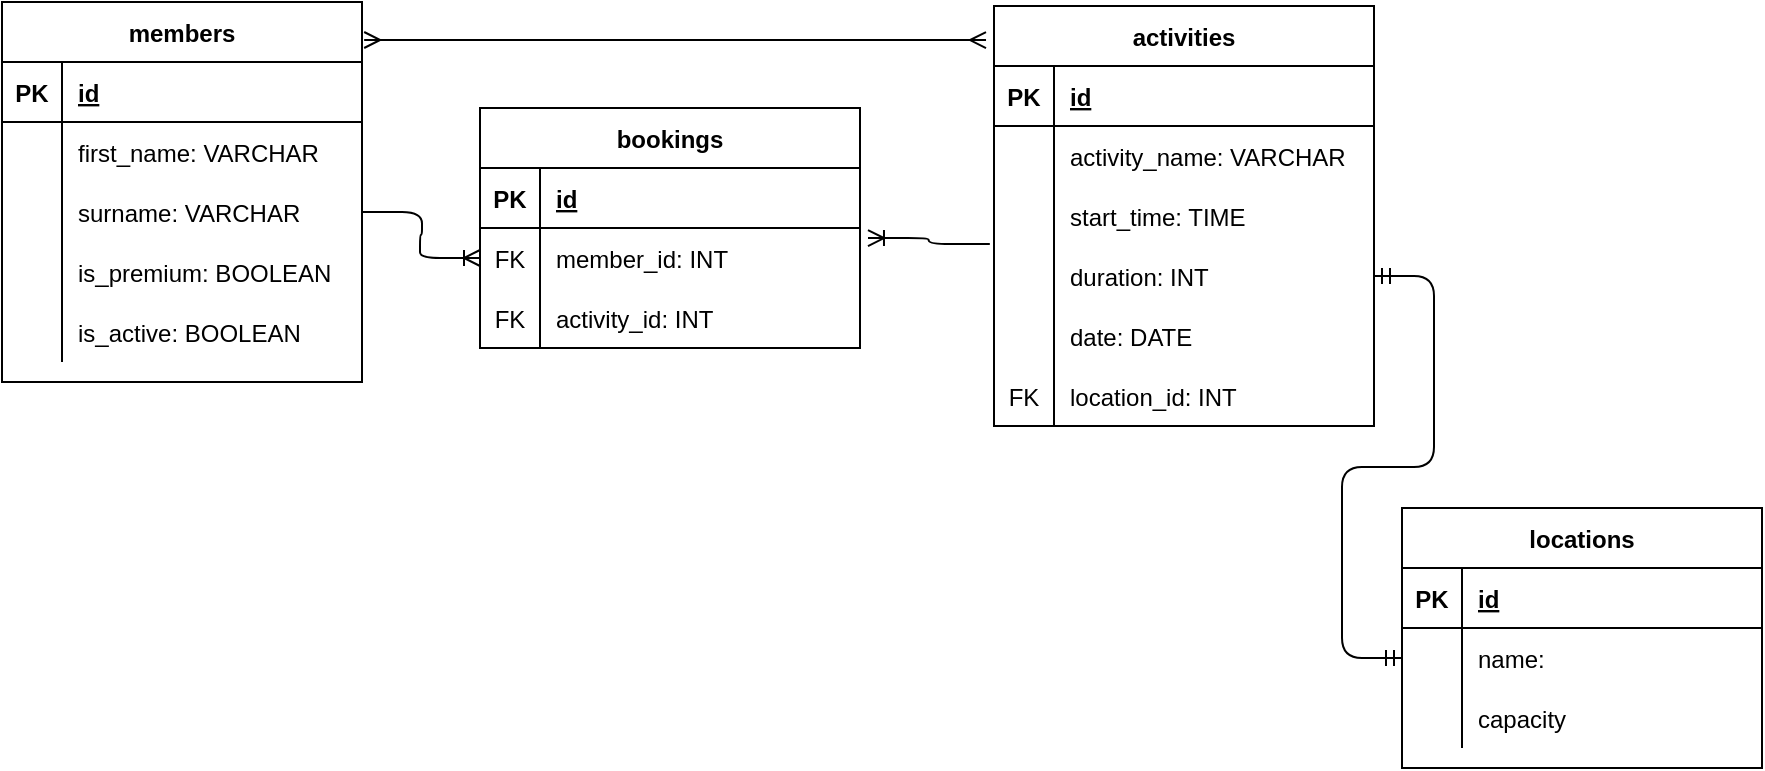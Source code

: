 <mxfile version="14.6.6" type="device"><diagram id="2V3zeeOjnx6IWCncsmV4" name="Page-1"><mxGraphModel dx="1470" dy="1186" grid="1" gridSize="10" guides="1" tooltips="1" connect="1" arrows="1" fold="1" page="1" pageScale="1" pageWidth="827" pageHeight="1169" math="0" shadow="0"><root><mxCell id="0"/><mxCell id="1" parent="0"/><mxCell id="Ne_jlMRLLzPUKye5-PO1-1" value="members" style="shape=table;startSize=30;container=1;collapsible=1;childLayout=tableLayout;fixedRows=1;rowLines=0;fontStyle=1;align=center;resizeLast=1;" parent="1" vertex="1"><mxGeometry x="130" y="240" width="180" height="190" as="geometry"/></mxCell><mxCell id="Ne_jlMRLLzPUKye5-PO1-2" value="" style="shape=partialRectangle;collapsible=0;dropTarget=0;pointerEvents=0;fillColor=none;top=0;left=0;bottom=1;right=0;points=[[0,0.5],[1,0.5]];portConstraint=eastwest;" parent="Ne_jlMRLLzPUKye5-PO1-1" vertex="1"><mxGeometry y="30" width="180" height="30" as="geometry"/></mxCell><mxCell id="Ne_jlMRLLzPUKye5-PO1-3" value="PK" style="shape=partialRectangle;connectable=0;fillColor=none;top=0;left=0;bottom=0;right=0;fontStyle=1;overflow=hidden;" parent="Ne_jlMRLLzPUKye5-PO1-2" vertex="1"><mxGeometry width="30" height="30" as="geometry"/></mxCell><mxCell id="Ne_jlMRLLzPUKye5-PO1-4" value="id" style="shape=partialRectangle;connectable=0;fillColor=none;top=0;left=0;bottom=0;right=0;align=left;spacingLeft=6;fontStyle=5;overflow=hidden;" parent="Ne_jlMRLLzPUKye5-PO1-2" vertex="1"><mxGeometry x="30" width="150" height="30" as="geometry"/></mxCell><mxCell id="Ne_jlMRLLzPUKye5-PO1-5" value="" style="shape=partialRectangle;collapsible=0;dropTarget=0;pointerEvents=0;fillColor=none;top=0;left=0;bottom=0;right=0;points=[[0,0.5],[1,0.5]];portConstraint=eastwest;" parent="Ne_jlMRLLzPUKye5-PO1-1" vertex="1"><mxGeometry y="60" width="180" height="30" as="geometry"/></mxCell><mxCell id="Ne_jlMRLLzPUKye5-PO1-6" value="" style="shape=partialRectangle;connectable=0;fillColor=none;top=0;left=0;bottom=0;right=0;editable=1;overflow=hidden;" parent="Ne_jlMRLLzPUKye5-PO1-5" vertex="1"><mxGeometry width="30" height="30" as="geometry"/></mxCell><mxCell id="Ne_jlMRLLzPUKye5-PO1-7" value="first_name: VARCHAR" style="shape=partialRectangle;connectable=0;fillColor=none;top=0;left=0;bottom=0;right=0;align=left;spacingLeft=6;overflow=hidden;" parent="Ne_jlMRLLzPUKye5-PO1-5" vertex="1"><mxGeometry x="30" width="150" height="30" as="geometry"/></mxCell><mxCell id="Ne_jlMRLLzPUKye5-PO1-8" value="" style="shape=partialRectangle;collapsible=0;dropTarget=0;pointerEvents=0;fillColor=none;top=0;left=0;bottom=0;right=0;points=[[0,0.5],[1,0.5]];portConstraint=eastwest;" parent="Ne_jlMRLLzPUKye5-PO1-1" vertex="1"><mxGeometry y="90" width="180" height="30" as="geometry"/></mxCell><mxCell id="Ne_jlMRLLzPUKye5-PO1-9" value="" style="shape=partialRectangle;connectable=0;fillColor=none;top=0;left=0;bottom=0;right=0;editable=1;overflow=hidden;" parent="Ne_jlMRLLzPUKye5-PO1-8" vertex="1"><mxGeometry width="30" height="30" as="geometry"/></mxCell><mxCell id="Ne_jlMRLLzPUKye5-PO1-10" value="surname: VARCHAR" style="shape=partialRectangle;connectable=0;fillColor=none;top=0;left=0;bottom=0;right=0;align=left;spacingLeft=6;overflow=hidden;" parent="Ne_jlMRLLzPUKye5-PO1-8" vertex="1"><mxGeometry x="30" width="150" height="30" as="geometry"/></mxCell><mxCell id="Ne_jlMRLLzPUKye5-PO1-11" value="" style="shape=partialRectangle;collapsible=0;dropTarget=0;pointerEvents=0;fillColor=none;top=0;left=0;bottom=0;right=0;points=[[0,0.5],[1,0.5]];portConstraint=eastwest;" parent="Ne_jlMRLLzPUKye5-PO1-1" vertex="1"><mxGeometry y="120" width="180" height="30" as="geometry"/></mxCell><mxCell id="Ne_jlMRLLzPUKye5-PO1-12" value="" style="shape=partialRectangle;connectable=0;fillColor=none;top=0;left=0;bottom=0;right=0;editable=1;overflow=hidden;" parent="Ne_jlMRLLzPUKye5-PO1-11" vertex="1"><mxGeometry width="30" height="30" as="geometry"/></mxCell><mxCell id="Ne_jlMRLLzPUKye5-PO1-13" value="is_premium: BOOLEAN" style="shape=partialRectangle;connectable=0;fillColor=none;top=0;left=0;bottom=0;right=0;align=left;spacingLeft=6;overflow=hidden;" parent="Ne_jlMRLLzPUKye5-PO1-11" vertex="1"><mxGeometry x="30" width="150" height="30" as="geometry"/></mxCell><mxCell id="hqCJGmJU0dH_TtvGpLvT-1" value="" style="shape=partialRectangle;collapsible=0;dropTarget=0;pointerEvents=0;fillColor=none;top=0;left=0;bottom=0;right=0;points=[[0,0.5],[1,0.5]];portConstraint=eastwest;" parent="Ne_jlMRLLzPUKye5-PO1-1" vertex="1"><mxGeometry y="150" width="180" height="30" as="geometry"/></mxCell><mxCell id="hqCJGmJU0dH_TtvGpLvT-2" value="" style="shape=partialRectangle;connectable=0;fillColor=none;top=0;left=0;bottom=0;right=0;editable=1;overflow=hidden;" parent="hqCJGmJU0dH_TtvGpLvT-1" vertex="1"><mxGeometry width="30" height="30" as="geometry"/></mxCell><mxCell id="hqCJGmJU0dH_TtvGpLvT-3" value="is_active: BOOLEAN" style="shape=partialRectangle;connectable=0;fillColor=none;top=0;left=0;bottom=0;right=0;align=left;spacingLeft=6;overflow=hidden;" parent="hqCJGmJU0dH_TtvGpLvT-1" vertex="1"><mxGeometry x="30" width="150" height="30" as="geometry"/></mxCell><mxCell id="Ne_jlMRLLzPUKye5-PO1-14" value="activities" style="shape=table;startSize=30;container=1;collapsible=1;childLayout=tableLayout;fixedRows=1;rowLines=0;fontStyle=1;align=center;resizeLast=1;" parent="1" vertex="1"><mxGeometry x="626" y="242" width="190" height="210" as="geometry"/></mxCell><mxCell id="Ne_jlMRLLzPUKye5-PO1-15" value="" style="shape=partialRectangle;collapsible=0;dropTarget=0;pointerEvents=0;fillColor=none;top=0;left=0;bottom=1;right=0;points=[[0,0.5],[1,0.5]];portConstraint=eastwest;" parent="Ne_jlMRLLzPUKye5-PO1-14" vertex="1"><mxGeometry y="30" width="190" height="30" as="geometry"/></mxCell><mxCell id="Ne_jlMRLLzPUKye5-PO1-16" value="PK" style="shape=partialRectangle;connectable=0;fillColor=none;top=0;left=0;bottom=0;right=0;fontStyle=1;overflow=hidden;" parent="Ne_jlMRLLzPUKye5-PO1-15" vertex="1"><mxGeometry width="30" height="30" as="geometry"/></mxCell><mxCell id="Ne_jlMRLLzPUKye5-PO1-17" value="id" style="shape=partialRectangle;connectable=0;fillColor=none;top=0;left=0;bottom=0;right=0;align=left;spacingLeft=6;fontStyle=5;overflow=hidden;" parent="Ne_jlMRLLzPUKye5-PO1-15" vertex="1"><mxGeometry x="30" width="160" height="30" as="geometry"/></mxCell><mxCell id="Ne_jlMRLLzPUKye5-PO1-24" value="" style="shape=partialRectangle;collapsible=0;dropTarget=0;pointerEvents=0;fillColor=none;top=0;left=0;bottom=0;right=0;points=[[0,0.5],[1,0.5]];portConstraint=eastwest;" parent="Ne_jlMRLLzPUKye5-PO1-14" vertex="1"><mxGeometry y="60" width="190" height="30" as="geometry"/></mxCell><mxCell id="Ne_jlMRLLzPUKye5-PO1-25" value="" style="shape=partialRectangle;connectable=0;fillColor=none;top=0;left=0;bottom=0;right=0;editable=1;overflow=hidden;" parent="Ne_jlMRLLzPUKye5-PO1-24" vertex="1"><mxGeometry width="30" height="30" as="geometry"/></mxCell><mxCell id="Ne_jlMRLLzPUKye5-PO1-26" value="activity_name: VARCHAR" style="shape=partialRectangle;connectable=0;fillColor=none;top=0;left=0;bottom=0;right=0;align=left;spacingLeft=6;overflow=hidden;" parent="Ne_jlMRLLzPUKye5-PO1-24" vertex="1"><mxGeometry x="30" width="160" height="30" as="geometry"/></mxCell><mxCell id="Ne_jlMRLLzPUKye5-PO1-18" value="" style="shape=partialRectangle;collapsible=0;dropTarget=0;pointerEvents=0;fillColor=none;top=0;left=0;bottom=0;right=0;points=[[0,0.5],[1,0.5]];portConstraint=eastwest;" parent="Ne_jlMRLLzPUKye5-PO1-14" vertex="1"><mxGeometry y="90" width="190" height="30" as="geometry"/></mxCell><mxCell id="Ne_jlMRLLzPUKye5-PO1-19" value="" style="shape=partialRectangle;connectable=0;fillColor=none;top=0;left=0;bottom=0;right=0;editable=1;overflow=hidden;" parent="Ne_jlMRLLzPUKye5-PO1-18" vertex="1"><mxGeometry width="30" height="30" as="geometry"/></mxCell><mxCell id="Ne_jlMRLLzPUKye5-PO1-20" value="start_time: TIME" style="shape=partialRectangle;connectable=0;fillColor=none;top=0;left=0;bottom=0;right=0;align=left;spacingLeft=6;overflow=hidden;" parent="Ne_jlMRLLzPUKye5-PO1-18" vertex="1"><mxGeometry x="30" width="160" height="30" as="geometry"/></mxCell><mxCell id="Ne_jlMRLLzPUKye5-PO1-41" value="" style="shape=partialRectangle;collapsible=0;dropTarget=0;pointerEvents=0;fillColor=none;top=0;left=0;bottom=0;right=0;points=[[0,0.5],[1,0.5]];portConstraint=eastwest;" parent="Ne_jlMRLLzPUKye5-PO1-14" vertex="1"><mxGeometry y="120" width="190" height="30" as="geometry"/></mxCell><mxCell id="Ne_jlMRLLzPUKye5-PO1-42" value="" style="shape=partialRectangle;connectable=0;fillColor=none;top=0;left=0;bottom=0;right=0;editable=1;overflow=hidden;" parent="Ne_jlMRLLzPUKye5-PO1-41" vertex="1"><mxGeometry width="30" height="30" as="geometry"/></mxCell><mxCell id="Ne_jlMRLLzPUKye5-PO1-43" value="duration: INT" style="shape=partialRectangle;connectable=0;fillColor=none;top=0;left=0;bottom=0;right=0;align=left;spacingLeft=6;overflow=hidden;" parent="Ne_jlMRLLzPUKye5-PO1-41" vertex="1"><mxGeometry x="30" width="160" height="30" as="geometry"/></mxCell><mxCell id="Ne_jlMRLLzPUKye5-PO1-21" value="" style="shape=partialRectangle;collapsible=0;dropTarget=0;pointerEvents=0;fillColor=none;top=0;left=0;bottom=0;right=0;points=[[0,0.5],[1,0.5]];portConstraint=eastwest;" parent="Ne_jlMRLLzPUKye5-PO1-14" vertex="1"><mxGeometry y="150" width="190" height="30" as="geometry"/></mxCell><mxCell id="Ne_jlMRLLzPUKye5-PO1-22" value="" style="shape=partialRectangle;connectable=0;fillColor=none;top=0;left=0;bottom=0;right=0;editable=1;overflow=hidden;" parent="Ne_jlMRLLzPUKye5-PO1-21" vertex="1"><mxGeometry width="30" height="30" as="geometry"/></mxCell><mxCell id="Ne_jlMRLLzPUKye5-PO1-23" value="date: DATE" style="shape=partialRectangle;connectable=0;fillColor=none;top=0;left=0;bottom=0;right=0;align=left;spacingLeft=6;overflow=hidden;" parent="Ne_jlMRLLzPUKye5-PO1-21" vertex="1"><mxGeometry x="30" width="160" height="30" as="geometry"/></mxCell><mxCell id="Ne_jlMRLLzPUKye5-PO1-57" value="" style="shape=partialRectangle;collapsible=0;dropTarget=0;pointerEvents=0;fillColor=none;top=0;left=0;bottom=0;right=0;points=[[0,0.5],[1,0.5]];portConstraint=eastwest;" parent="Ne_jlMRLLzPUKye5-PO1-14" vertex="1"><mxGeometry y="180" width="190" height="30" as="geometry"/></mxCell><mxCell id="Ne_jlMRLLzPUKye5-PO1-58" value="FK" style="shape=partialRectangle;connectable=0;fillColor=none;top=0;left=0;bottom=0;right=0;editable=1;overflow=hidden;" parent="Ne_jlMRLLzPUKye5-PO1-57" vertex="1"><mxGeometry width="30" height="30" as="geometry"/></mxCell><mxCell id="Ne_jlMRLLzPUKye5-PO1-59" value="location_id: INT" style="shape=partialRectangle;connectable=0;fillColor=none;top=0;left=0;bottom=0;right=0;align=left;spacingLeft=6;overflow=hidden;" parent="Ne_jlMRLLzPUKye5-PO1-57" vertex="1"><mxGeometry x="30" width="160" height="30" as="geometry"/></mxCell><mxCell id="Ne_jlMRLLzPUKye5-PO1-27" value="bookings" style="shape=table;startSize=30;container=1;collapsible=1;childLayout=tableLayout;fixedRows=1;rowLines=0;fontStyle=1;align=center;resizeLast=1;" parent="1" vertex="1"><mxGeometry x="369" y="293" width="190" height="120" as="geometry"/></mxCell><mxCell id="Ne_jlMRLLzPUKye5-PO1-28" value="" style="shape=partialRectangle;collapsible=0;dropTarget=0;pointerEvents=0;fillColor=none;top=0;left=0;bottom=1;right=0;points=[[0,0.5],[1,0.5]];portConstraint=eastwest;" parent="Ne_jlMRLLzPUKye5-PO1-27" vertex="1"><mxGeometry y="30" width="190" height="30" as="geometry"/></mxCell><mxCell id="Ne_jlMRLLzPUKye5-PO1-29" value="PK" style="shape=partialRectangle;connectable=0;fillColor=none;top=0;left=0;bottom=0;right=0;fontStyle=1;overflow=hidden;" parent="Ne_jlMRLLzPUKye5-PO1-28" vertex="1"><mxGeometry width="30" height="30" as="geometry"/></mxCell><mxCell id="Ne_jlMRLLzPUKye5-PO1-30" value="id" style="shape=partialRectangle;connectable=0;fillColor=none;top=0;left=0;bottom=0;right=0;align=left;spacingLeft=6;fontStyle=5;overflow=hidden;" parent="Ne_jlMRLLzPUKye5-PO1-28" vertex="1"><mxGeometry x="30" width="160" height="30" as="geometry"/></mxCell><mxCell id="Ne_jlMRLLzPUKye5-PO1-31" value="" style="shape=partialRectangle;collapsible=0;dropTarget=0;pointerEvents=0;fillColor=none;top=0;left=0;bottom=0;right=0;points=[[0,0.5],[1,0.5]];portConstraint=eastwest;" parent="Ne_jlMRLLzPUKye5-PO1-27" vertex="1"><mxGeometry y="60" width="190" height="30" as="geometry"/></mxCell><mxCell id="Ne_jlMRLLzPUKye5-PO1-32" value="FK" style="shape=partialRectangle;connectable=0;fillColor=none;top=0;left=0;bottom=0;right=0;editable=1;overflow=hidden;" parent="Ne_jlMRLLzPUKye5-PO1-31" vertex="1"><mxGeometry width="30" height="30" as="geometry"/></mxCell><mxCell id="Ne_jlMRLLzPUKye5-PO1-33" value="member_id: INT" style="shape=partialRectangle;connectable=0;fillColor=none;top=0;left=0;bottom=0;right=0;align=left;spacingLeft=6;overflow=hidden;" parent="Ne_jlMRLLzPUKye5-PO1-31" vertex="1"><mxGeometry x="30" width="160" height="30" as="geometry"/></mxCell><mxCell id="Ne_jlMRLLzPUKye5-PO1-34" value="" style="shape=partialRectangle;collapsible=0;dropTarget=0;pointerEvents=0;fillColor=none;top=0;left=0;bottom=0;right=0;points=[[0,0.5],[1,0.5]];portConstraint=eastwest;" parent="Ne_jlMRLLzPUKye5-PO1-27" vertex="1"><mxGeometry y="90" width="190" height="30" as="geometry"/></mxCell><mxCell id="Ne_jlMRLLzPUKye5-PO1-35" value="FK" style="shape=partialRectangle;connectable=0;fillColor=none;top=0;left=0;bottom=0;right=0;editable=1;overflow=hidden;" parent="Ne_jlMRLLzPUKye5-PO1-34" vertex="1"><mxGeometry width="30" height="30" as="geometry"/></mxCell><mxCell id="Ne_jlMRLLzPUKye5-PO1-36" value="activity_id: INT" style="shape=partialRectangle;connectable=0;fillColor=none;top=0;left=0;bottom=0;right=0;align=left;spacingLeft=6;overflow=hidden;" parent="Ne_jlMRLLzPUKye5-PO1-34" vertex="1"><mxGeometry x="30" width="160" height="30" as="geometry"/></mxCell><mxCell id="Ne_jlMRLLzPUKye5-PO1-44" value="locations" style="shape=table;startSize=30;container=1;collapsible=1;childLayout=tableLayout;fixedRows=1;rowLines=0;fontStyle=1;align=center;resizeLast=1;" parent="1" vertex="1"><mxGeometry x="830" y="493" width="180" height="130" as="geometry"/></mxCell><mxCell id="Ne_jlMRLLzPUKye5-PO1-45" value="" style="shape=partialRectangle;collapsible=0;dropTarget=0;pointerEvents=0;fillColor=none;top=0;left=0;bottom=1;right=0;points=[[0,0.5],[1,0.5]];portConstraint=eastwest;" parent="Ne_jlMRLLzPUKye5-PO1-44" vertex="1"><mxGeometry y="30" width="180" height="30" as="geometry"/></mxCell><mxCell id="Ne_jlMRLLzPUKye5-PO1-46" value="PK" style="shape=partialRectangle;connectable=0;fillColor=none;top=0;left=0;bottom=0;right=0;fontStyle=1;overflow=hidden;" parent="Ne_jlMRLLzPUKye5-PO1-45" vertex="1"><mxGeometry width="30" height="30" as="geometry"/></mxCell><mxCell id="Ne_jlMRLLzPUKye5-PO1-47" value="id" style="shape=partialRectangle;connectable=0;fillColor=none;top=0;left=0;bottom=0;right=0;align=left;spacingLeft=6;fontStyle=5;overflow=hidden;" parent="Ne_jlMRLLzPUKye5-PO1-45" vertex="1"><mxGeometry x="30" width="150" height="30" as="geometry"/></mxCell><mxCell id="Ne_jlMRLLzPUKye5-PO1-48" value="" style="shape=partialRectangle;collapsible=0;dropTarget=0;pointerEvents=0;fillColor=none;top=0;left=0;bottom=0;right=0;points=[[0,0.5],[1,0.5]];portConstraint=eastwest;" parent="Ne_jlMRLLzPUKye5-PO1-44" vertex="1"><mxGeometry y="60" width="180" height="30" as="geometry"/></mxCell><mxCell id="Ne_jlMRLLzPUKye5-PO1-49" value="" style="shape=partialRectangle;connectable=0;fillColor=none;top=0;left=0;bottom=0;right=0;editable=1;overflow=hidden;" parent="Ne_jlMRLLzPUKye5-PO1-48" vertex="1"><mxGeometry width="30" height="30" as="geometry"/></mxCell><mxCell id="Ne_jlMRLLzPUKye5-PO1-50" value="name:" style="shape=partialRectangle;connectable=0;fillColor=none;top=0;left=0;bottom=0;right=0;align=left;spacingLeft=6;overflow=hidden;" parent="Ne_jlMRLLzPUKye5-PO1-48" vertex="1"><mxGeometry x="30" width="150" height="30" as="geometry"/></mxCell><mxCell id="Ne_jlMRLLzPUKye5-PO1-51" value="" style="shape=partialRectangle;collapsible=0;dropTarget=0;pointerEvents=0;fillColor=none;top=0;left=0;bottom=0;right=0;points=[[0,0.5],[1,0.5]];portConstraint=eastwest;" parent="Ne_jlMRLLzPUKye5-PO1-44" vertex="1"><mxGeometry y="90" width="180" height="30" as="geometry"/></mxCell><mxCell id="Ne_jlMRLLzPUKye5-PO1-52" value="" style="shape=partialRectangle;connectable=0;fillColor=none;top=0;left=0;bottom=0;right=0;editable=1;overflow=hidden;" parent="Ne_jlMRLLzPUKye5-PO1-51" vertex="1"><mxGeometry width="30" height="30" as="geometry"/></mxCell><mxCell id="Ne_jlMRLLzPUKye5-PO1-53" value="capacity" style="shape=partialRectangle;connectable=0;fillColor=none;top=0;left=0;bottom=0;right=0;align=left;spacingLeft=6;overflow=hidden;" parent="Ne_jlMRLLzPUKye5-PO1-51" vertex="1"><mxGeometry x="30" width="150" height="30" as="geometry"/></mxCell><mxCell id="Ne_jlMRLLzPUKye5-PO1-62" value="" style="edgeStyle=entityRelationEdgeStyle;fontSize=12;html=1;endArrow=ERmany;startArrow=ERmany;exitX=1.006;exitY=0.1;exitDx=0;exitDy=0;exitPerimeter=0;entryX=-0.021;entryY=0.081;entryDx=0;entryDy=0;entryPerimeter=0;" parent="1" source="Ne_jlMRLLzPUKye5-PO1-1" target="Ne_jlMRLLzPUKye5-PO1-14" edge="1"><mxGeometry width="100" height="100" relative="1" as="geometry"><mxPoint x="370" y="213" as="sourcePoint"/><mxPoint x="470" y="113" as="targetPoint"/></mxGeometry></mxCell><mxCell id="Ne_jlMRLLzPUKye5-PO1-63" value="" style="edgeStyle=entityRelationEdgeStyle;fontSize=12;html=1;endArrow=ERoneToMany;entryX=0;entryY=0.5;entryDx=0;entryDy=0;exitX=1;exitY=0.5;exitDx=0;exitDy=0;" parent="1" source="Ne_jlMRLLzPUKye5-PO1-8" target="Ne_jlMRLLzPUKye5-PO1-31" edge="1"><mxGeometry width="100" height="100" relative="1" as="geometry"><mxPoint x="340" y="543" as="sourcePoint"/><mxPoint x="290" y="443" as="targetPoint"/></mxGeometry></mxCell><mxCell id="Ne_jlMRLLzPUKye5-PO1-64" value="" style="edgeStyle=entityRelationEdgeStyle;fontSize=12;html=1;endArrow=ERoneToMany;exitX=-0.011;exitY=-0.033;exitDx=0;exitDy=0;exitPerimeter=0;entryX=1.021;entryY=0.167;entryDx=0;entryDy=0;entryPerimeter=0;" parent="1" source="Ne_jlMRLLzPUKye5-PO1-41" target="Ne_jlMRLLzPUKye5-PO1-31" edge="1"><mxGeometry width="100" height="100" relative="1" as="geometry"><mxPoint x="520" y="563" as="sourcePoint"/><mxPoint x="620" y="463" as="targetPoint"/></mxGeometry></mxCell><mxCell id="Ne_jlMRLLzPUKye5-PO1-66" value="" style="edgeStyle=entityRelationEdgeStyle;fontSize=12;html=1;endArrow=ERmandOne;startArrow=ERmandOne;exitX=1;exitY=0.5;exitDx=0;exitDy=0;entryX=0;entryY=0.5;entryDx=0;entryDy=0;" parent="1" source="Ne_jlMRLLzPUKye5-PO1-41" target="Ne_jlMRLLzPUKye5-PO1-48" edge="1"><mxGeometry width="100" height="100" relative="1" as="geometry"><mxPoint x="850" y="523" as="sourcePoint"/><mxPoint x="950" y="423" as="targetPoint"/></mxGeometry></mxCell></root></mxGraphModel></diagram></mxfile>